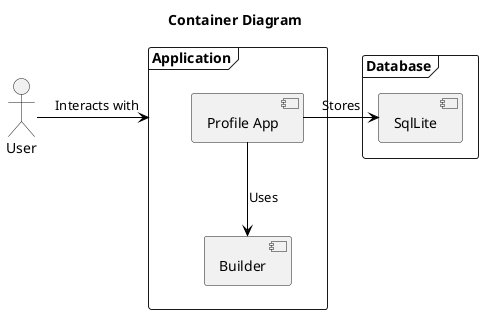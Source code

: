 @startuml

title Container Diagram

skinparam {
    PackageStyle Frame
    ArrowColor #000000
    BackgroundColor #ffffff
    BorderColor #b0b0b0
'    linetype polyline
'    linetype ortho
'    nodesep 150
'    ranksep 100
}

actor User as user

package Application {
    [Profile App] as profiles
    [Builder] as builder
}

package Database {
    [SqlLite] as db
}

profiles --> builder : Uses
user -right-> Application : Interacts with
profiles -right-> db : Stores


@enduml
